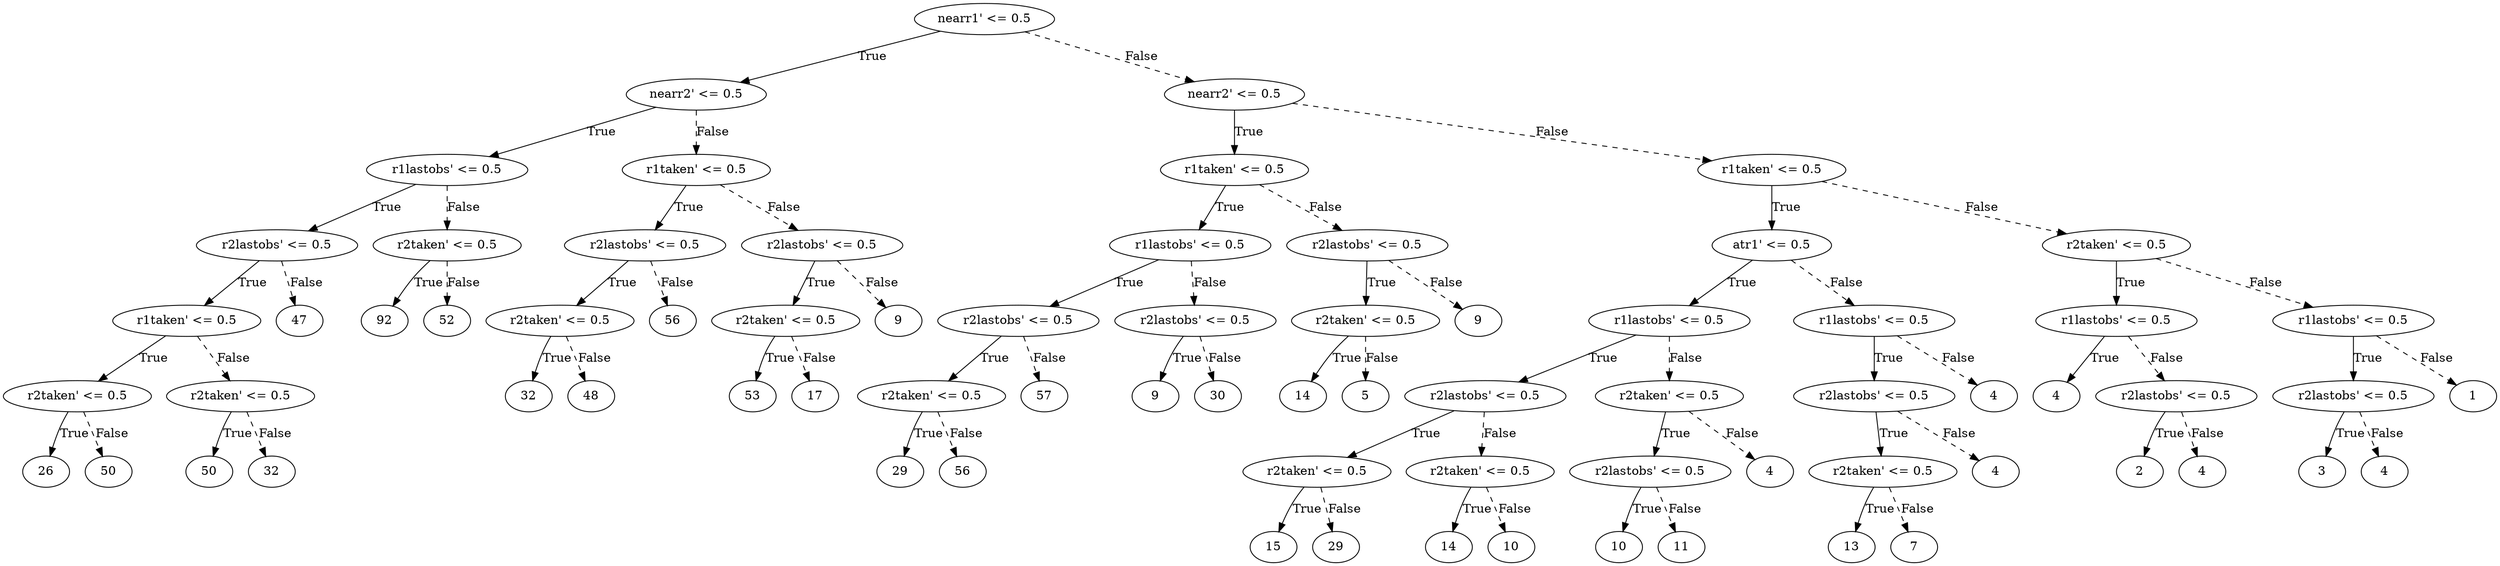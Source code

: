 digraph {
0 [label="nearr1' <= 0.5"];
1 [label="nearr2' <= 0.5"];
2 [label="r1lastobs' <= 0.5"];
3 [label="r2lastobs' <= 0.5"];
4 [label="r1taken' <= 0.5"];
5 [label="r2taken' <= 0.5"];
6 [label="26"];
5 -> 6 [label="True"];
7 [label="50"];
5 -> 7 [style="dashed", label="False"];
4 -> 5 [label="True"];
8 [label="r2taken' <= 0.5"];
9 [label="50"];
8 -> 9 [label="True"];
10 [label="32"];
8 -> 10 [style="dashed", label="False"];
4 -> 8 [style="dashed", label="False"];
3 -> 4 [label="True"];
11 [label="47"];
3 -> 11 [style="dashed", label="False"];
2 -> 3 [label="True"];
12 [label="r2taken' <= 0.5"];
13 [label="92"];
12 -> 13 [label="True"];
14 [label="52"];
12 -> 14 [style="dashed", label="False"];
2 -> 12 [style="dashed", label="False"];
1 -> 2 [label="True"];
15 [label="r1taken' <= 0.5"];
16 [label="r2lastobs' <= 0.5"];
17 [label="r2taken' <= 0.5"];
18 [label="32"];
17 -> 18 [label="True"];
19 [label="48"];
17 -> 19 [style="dashed", label="False"];
16 -> 17 [label="True"];
20 [label="56"];
16 -> 20 [style="dashed", label="False"];
15 -> 16 [label="True"];
21 [label="r2lastobs' <= 0.5"];
22 [label="r2taken' <= 0.5"];
23 [label="53"];
22 -> 23 [label="True"];
24 [label="17"];
22 -> 24 [style="dashed", label="False"];
21 -> 22 [label="True"];
25 [label="9"];
21 -> 25 [style="dashed", label="False"];
15 -> 21 [style="dashed", label="False"];
1 -> 15 [style="dashed", label="False"];
0 -> 1 [label="True"];
26 [label="nearr2' <= 0.5"];
27 [label="r1taken' <= 0.5"];
28 [label="r1lastobs' <= 0.5"];
29 [label="r2lastobs' <= 0.5"];
30 [label="r2taken' <= 0.5"];
31 [label="29"];
30 -> 31 [label="True"];
32 [label="56"];
30 -> 32 [style="dashed", label="False"];
29 -> 30 [label="True"];
33 [label="57"];
29 -> 33 [style="dashed", label="False"];
28 -> 29 [label="True"];
34 [label="r2lastobs' <= 0.5"];
35 [label="9"];
34 -> 35 [label="True"];
36 [label="30"];
34 -> 36 [style="dashed", label="False"];
28 -> 34 [style="dashed", label="False"];
27 -> 28 [label="True"];
37 [label="r2lastobs' <= 0.5"];
38 [label="r2taken' <= 0.5"];
39 [label="14"];
38 -> 39 [label="True"];
40 [label="5"];
38 -> 40 [style="dashed", label="False"];
37 -> 38 [label="True"];
41 [label="9"];
37 -> 41 [style="dashed", label="False"];
27 -> 37 [style="dashed", label="False"];
26 -> 27 [label="True"];
42 [label="r1taken' <= 0.5"];
43 [label="atr1' <= 0.5"];
44 [label="r1lastobs' <= 0.5"];
45 [label="r2lastobs' <= 0.5"];
46 [label="r2taken' <= 0.5"];
47 [label="15"];
46 -> 47 [label="True"];
48 [label="29"];
46 -> 48 [style="dashed", label="False"];
45 -> 46 [label="True"];
49 [label="r2taken' <= 0.5"];
50 [label="14"];
49 -> 50 [label="True"];
51 [label="10"];
49 -> 51 [style="dashed", label="False"];
45 -> 49 [style="dashed", label="False"];
44 -> 45 [label="True"];
52 [label="r2taken' <= 0.5"];
53 [label="r2lastobs' <= 0.5"];
54 [label="10"];
53 -> 54 [label="True"];
55 [label="11"];
53 -> 55 [style="dashed", label="False"];
52 -> 53 [label="True"];
56 [label="4"];
52 -> 56 [style="dashed", label="False"];
44 -> 52 [style="dashed", label="False"];
43 -> 44 [label="True"];
57 [label="r1lastobs' <= 0.5"];
58 [label="r2lastobs' <= 0.5"];
59 [label="r2taken' <= 0.5"];
60 [label="13"];
59 -> 60 [label="True"];
61 [label="7"];
59 -> 61 [style="dashed", label="False"];
58 -> 59 [label="True"];
62 [label="4"];
58 -> 62 [style="dashed", label="False"];
57 -> 58 [label="True"];
63 [label="4"];
57 -> 63 [style="dashed", label="False"];
43 -> 57 [style="dashed", label="False"];
42 -> 43 [label="True"];
64 [label="r2taken' <= 0.5"];
65 [label="r1lastobs' <= 0.5"];
66 [label="4"];
65 -> 66 [label="True"];
67 [label="r2lastobs' <= 0.5"];
68 [label="2"];
67 -> 68 [label="True"];
69 [label="4"];
67 -> 69 [style="dashed", label="False"];
65 -> 67 [style="dashed", label="False"];
64 -> 65 [label="True"];
70 [label="r1lastobs' <= 0.5"];
71 [label="r2lastobs' <= 0.5"];
72 [label="3"];
71 -> 72 [label="True"];
73 [label="4"];
71 -> 73 [style="dashed", label="False"];
70 -> 71 [label="True"];
74 [label="1"];
70 -> 74 [style="dashed", label="False"];
64 -> 70 [style="dashed", label="False"];
42 -> 64 [style="dashed", label="False"];
26 -> 42 [style="dashed", label="False"];
0 -> 26 [style="dashed", label="False"];

}